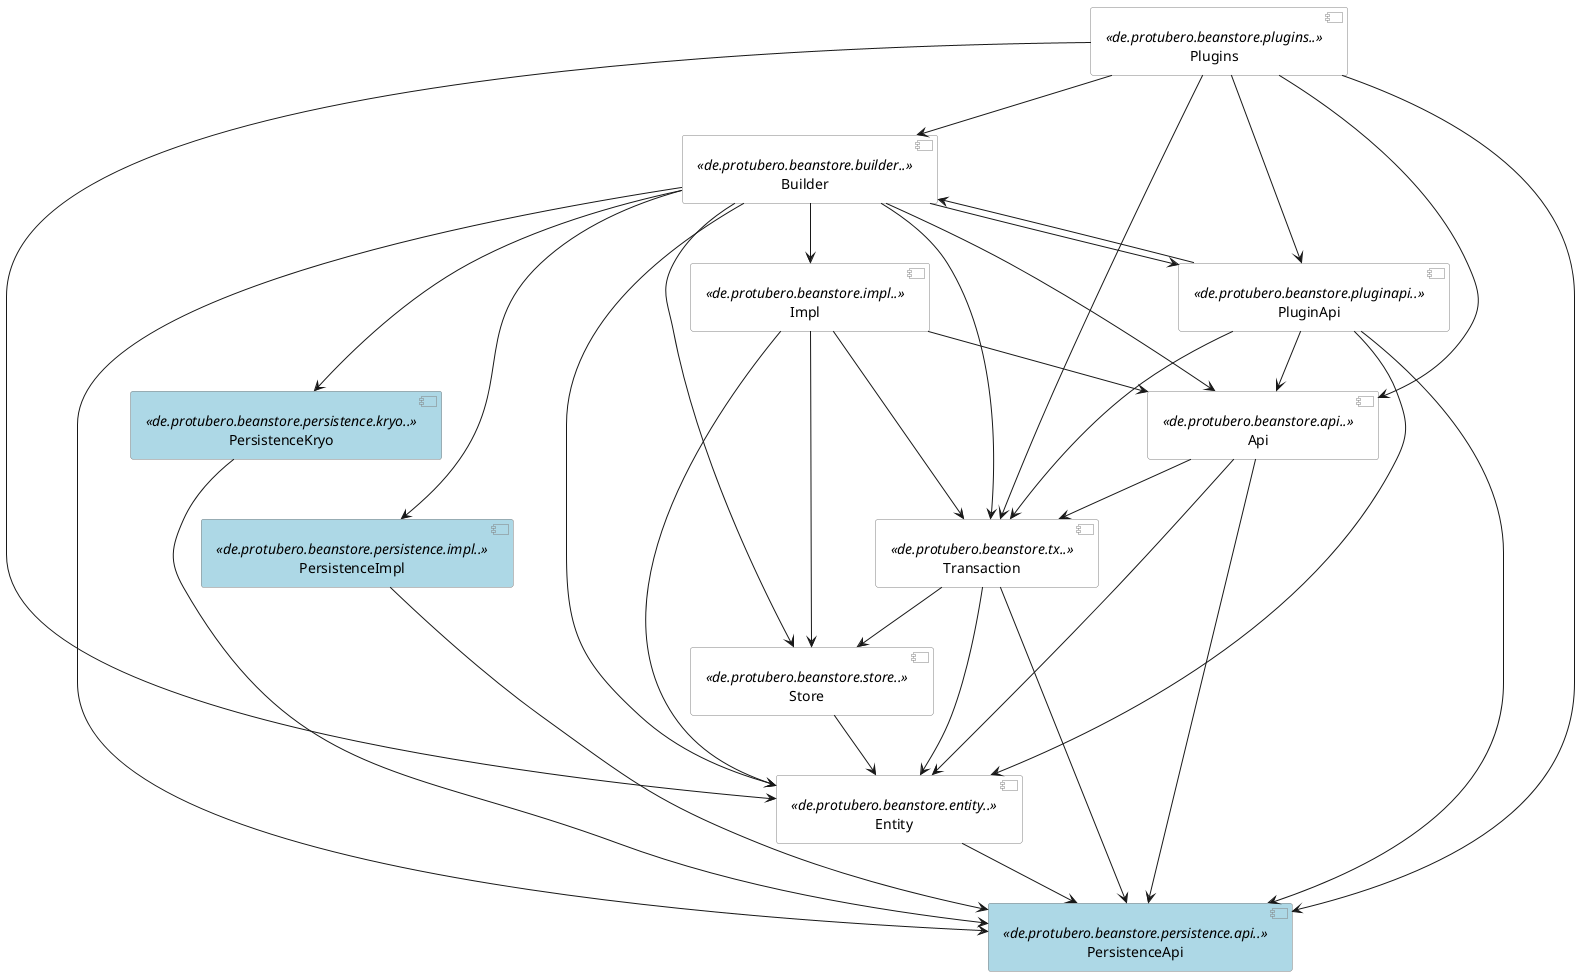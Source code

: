 
@startuml
skinparam componentStyle uml2

skinparam component {
  BorderColor #grey
  BackgroundColor #white
}


[Api] <<de.protubero.beanstore.api..>> 
[Builder] <<de.protubero.beanstore.builder..>>

[Entity] <<de.protubero.beanstore.entity..>>
[Transaction] <<de.protubero.beanstore.tx..>>
[Impl] <<de.protubero.beanstore.impl..>>
[Store] <<de.protubero.beanstore.store..>>

[PluginApi] <<de.protubero.beanstore.pluginapi..>>

[PersistenceApi] <<de.protubero.beanstore.persistence.api..>>   #LightBlue
[PersistenceKryo] <<de.protubero.beanstore.persistence.kryo..>> #LightBlue
[PersistenceImpl] <<de.protubero.beanstore.persistence.impl..>> #LightBlue

[Plugins] <<de.protubero.beanstore.plugins..>>

[Builder] --> Api
[Builder] --> Impl
[Builder] --> Store
[Builder] --> Entity
[Builder] --> PersistenceApi
[Builder] --> PersistenceImpl
[Builder] --> PersistenceKryo
[Builder] --> Transaction
[Builder] --> PluginApi

[PersistenceImpl] --> PersistenceApi
[PersistenceKryo] --> PersistenceApi

[Entity] --> PersistenceApi

[Store] --> Entity

[Transaction] --> Entity
[Transaction] --> Store
[Transaction] --> PersistenceApi


[Impl] --> Api
[Impl] --> Store
[Impl] --> Entity
[Impl] --> Transaction


[Api] --> Entity
[Api] --> Transaction
[Api] --> PersistenceApi

[PluginApi] --> Api 				
[PluginApi] --> Transaction			
[PluginApi] --> PersistenceApi
[PluginApi] --> Builder 				
[PluginApi] --> Entity 				

[Plugins] --> Entity
[Plugins] --> PluginApi
[Plugins] --> Api
[Plugins] --> Transaction
[Plugins] --> PersistenceApi
[Plugins] --> Builder

@enduml

